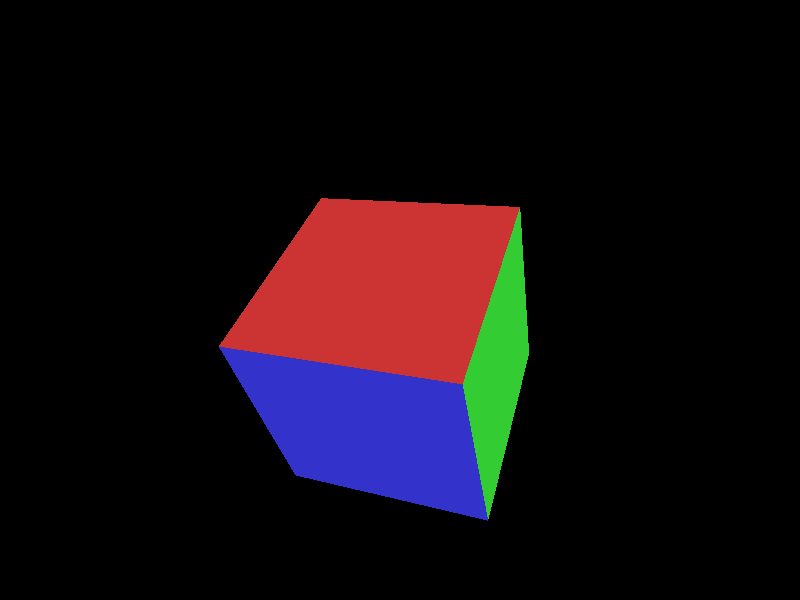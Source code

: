   camera {

    location <20, 20, -50>

    look_at <0, 5, 0>

  }

  light_source { <50, 50, -50> color rgb<1, 1, 1> }

  #declare Red = texture {

    pigment { color rgb<0.8, 0.2, 0.2> }

    finish { ambient 0.2 diffuse 0.5 }

  }

  #declare Green = texture {

    pigment { color rgb<0.2, 0.8, 0.2> }

    finish { ambient 0.2 diffuse 0.5 }

  }

  #declare Blue = texture {

    pigment { color rgb<0.2, 0.2, 0.8> }

    finish { ambient 0.2 diffuse 0.5 }

  }


  mesh {

    /* top side */

    triangle { <-10, 10, -10>, <10, 10, -10>, <10, 10, 10>

      texture { Red }

    }

    triangle { <-10, 10, -10>, <-10, 10, 10>, <10, 10, 10>

      texture { Red }

    }

    /* bottom side */

    triangle { <-10, -10, -10>, <10, -10, -10>, <10, -10, 10> }

    triangle { <-10, -10, -10>, <-10, -10, 10>, <10, -10, 10> }

    /* left side */

    triangle { <-10, -10, -10>, <-10, -10, 10>, <-10, 10, 10> }

    triangle { <-10, -10, -10>, <-10, 10, -10>, <-10, 10, 10> }

    /* right side */

    triangle { <10, -10, -10>, <10, -10, 10>, <10, 10, 10>

      texture { Green }

    }

    triangle { <10, -10, -10>, <10, 10, -10>, <10, 10, 10>

      texture { Green }

    }

    /* front side */

    triangle { <-10, -10, -10>, <10, -10, -10>, <-10, 10, -10>

      texture { Blue }

    }

    triangle { <-10, 10, -10>, <10, 10, -10>, <10, -10, -10>

      texture { Blue }

    }

    /* back side */

    triangle { <-10, -10, 10>, <10, -10, 10>, <-10, 10, 10> }

    triangle { <-10, 10, 10>, <10, 10, 10>, <10, -10, 10> }

    texture {

      pigment { color rgb<0.9, 0.9, 0.9> }

      finish { ambient 0.2 diffuse 0.7 }

    }  
    rotate x*-30

  }